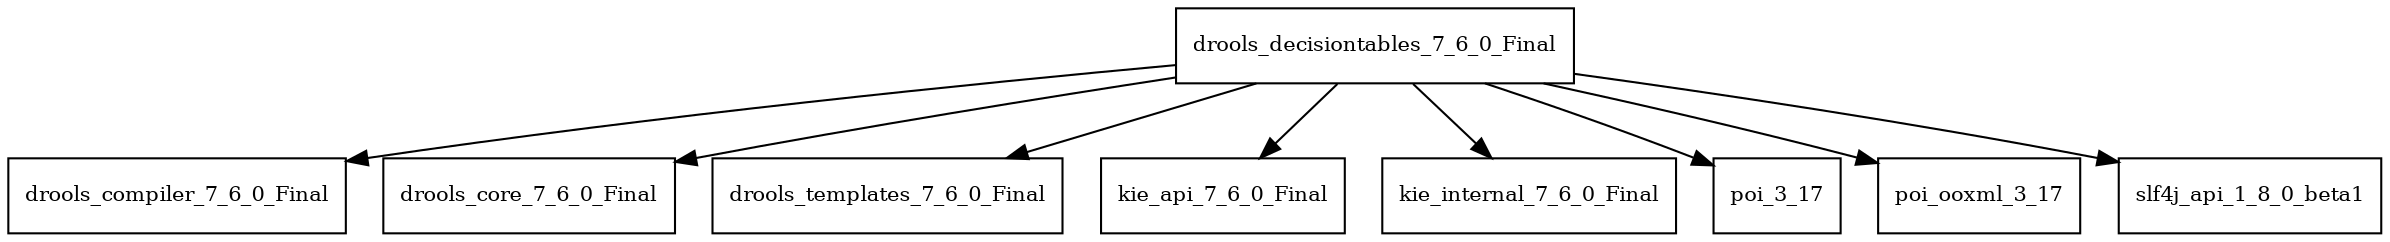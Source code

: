 digraph drools_decisiontables_7_6_0_Final_dependencies {
  node [shape = box, fontsize=10.0];
  drools_decisiontables_7_6_0_Final -> drools_compiler_7_6_0_Final;
  drools_decisiontables_7_6_0_Final -> drools_core_7_6_0_Final;
  drools_decisiontables_7_6_0_Final -> drools_templates_7_6_0_Final;
  drools_decisiontables_7_6_0_Final -> kie_api_7_6_0_Final;
  drools_decisiontables_7_6_0_Final -> kie_internal_7_6_0_Final;
  drools_decisiontables_7_6_0_Final -> poi_3_17;
  drools_decisiontables_7_6_0_Final -> poi_ooxml_3_17;
  drools_decisiontables_7_6_0_Final -> slf4j_api_1_8_0_beta1;
}
